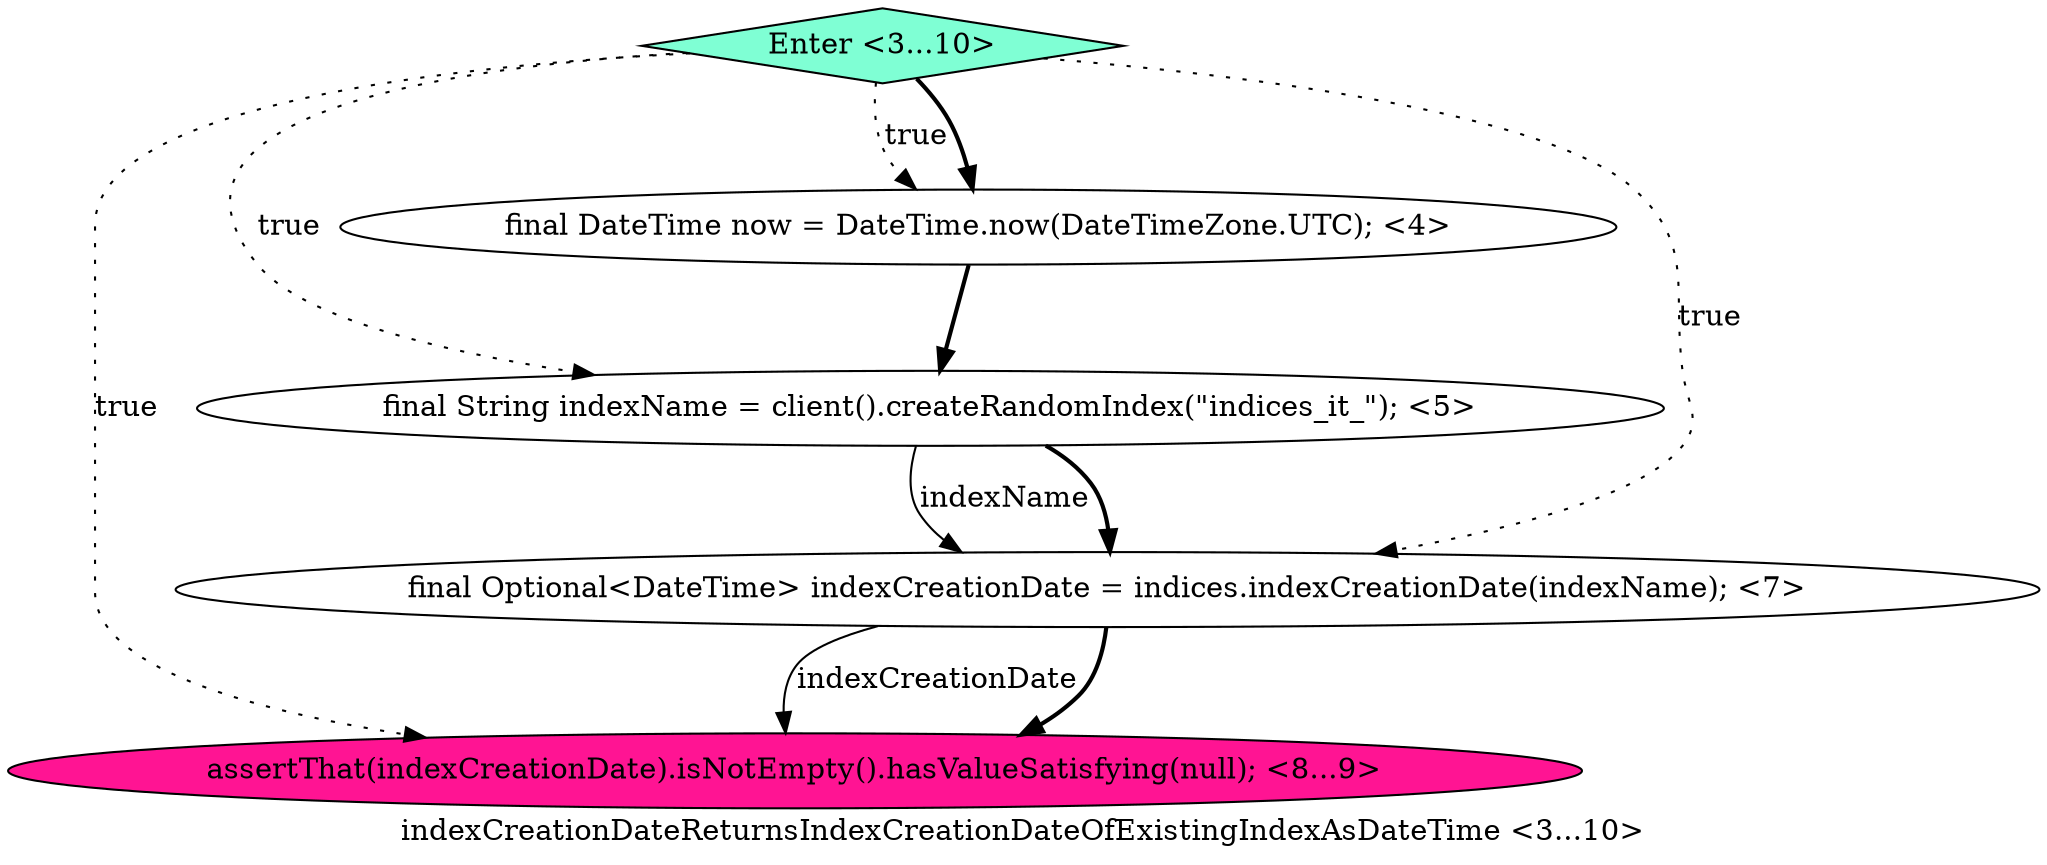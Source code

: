digraph PDG {
label = "indexCreationDateReturnsIndexCreationDateOfExistingIndexAsDateTime <3...10>";
0.3 [style = filled, label = "assertThat(indexCreationDate).isNotEmpty().hasValueSatisfying(null); <8...9>", fillcolor = deeppink, shape = ellipse];
0.1 [style = filled, label = "final String indexName = client().createRandomIndex(\"indices_it_\"); <5>", fillcolor = white, shape = ellipse];
0.0 [style = filled, label = "final DateTime now = DateTime.now(DateTimeZone.UTC); <4>", fillcolor = white, shape = ellipse];
0.2 [style = filled, label = "final Optional<DateTime> indexCreationDate = indices.indexCreationDate(indexName); <7>", fillcolor = white, shape = ellipse];
0.4 [style = filled, label = "Enter <3...10>", fillcolor = aquamarine, shape = diamond];
0.0 -> 0.1 [style = bold, label=""];
0.1 -> 0.2 [style = solid, label="indexName"];
0.1 -> 0.2 [style = bold, label=""];
0.2 -> 0.3 [style = solid, label="indexCreationDate"];
0.2 -> 0.3 [style = bold, label=""];
0.4 -> 0.0 [style = dotted, label="true"];
0.4 -> 0.0 [style = bold, label=""];
0.4 -> 0.1 [style = dotted, label="true"];
0.4 -> 0.2 [style = dotted, label="true"];
0.4 -> 0.3 [style = dotted, label="true"];
}
